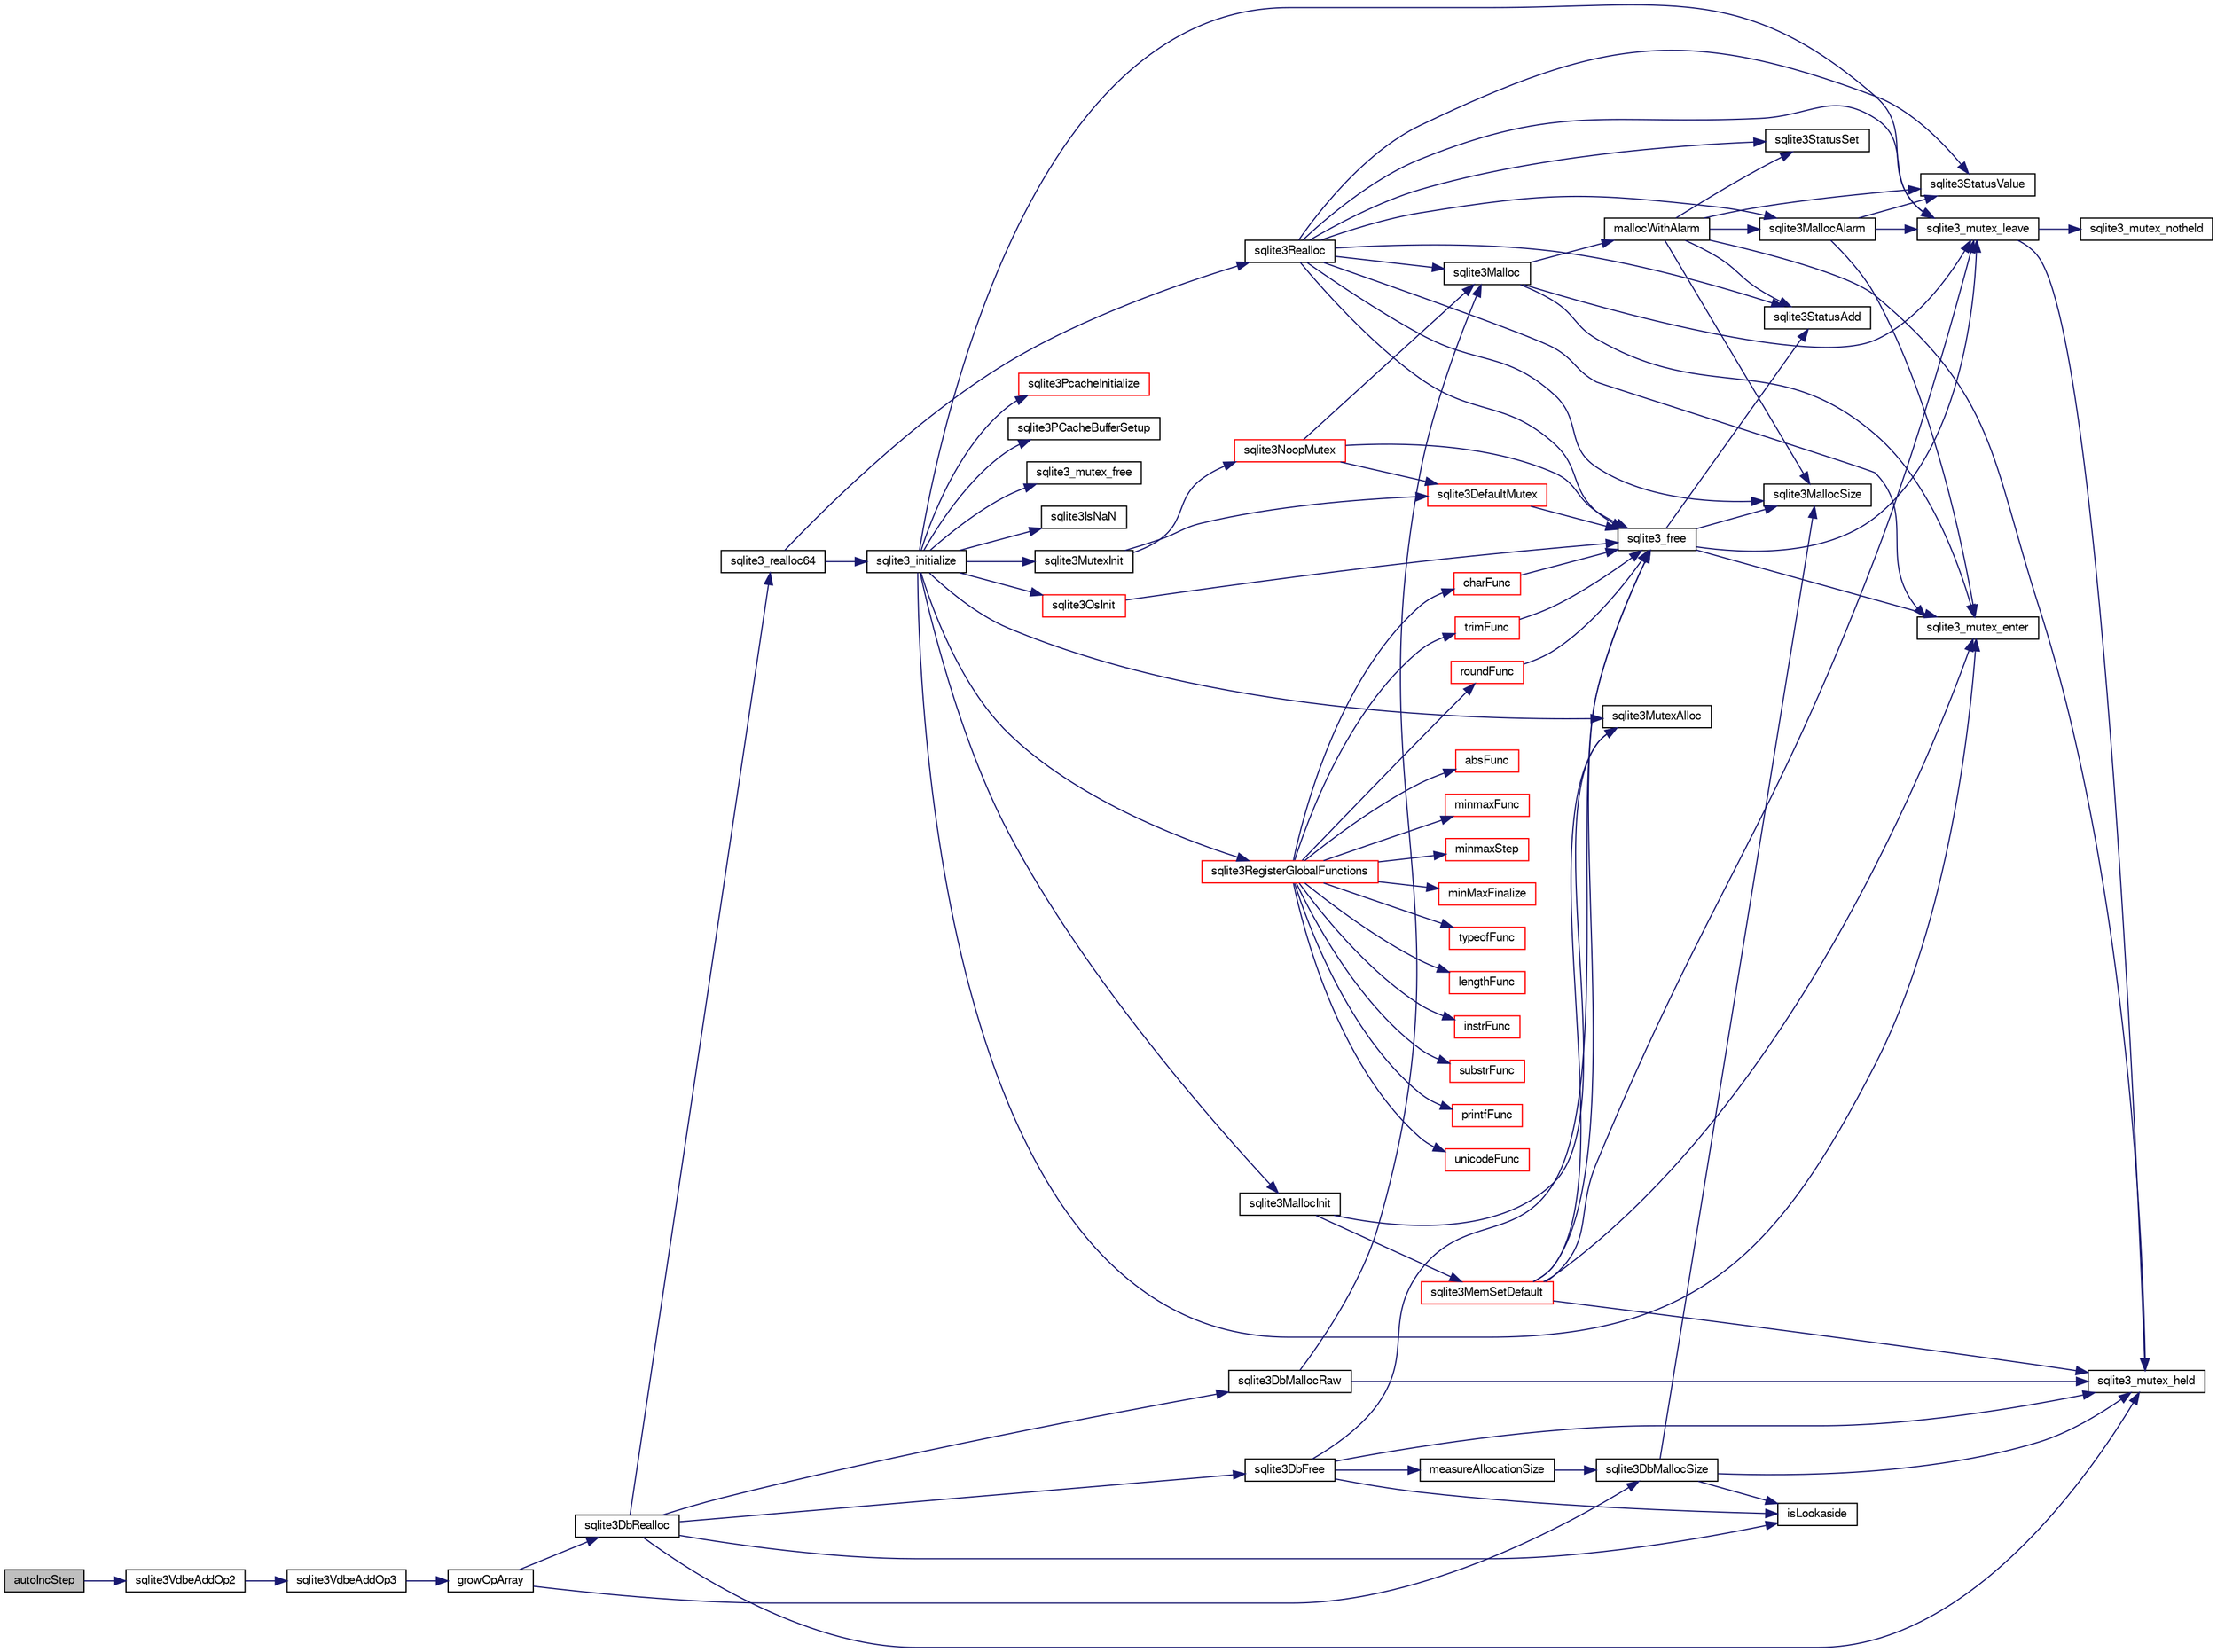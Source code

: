 digraph "autoIncStep"
{
  edge [fontname="FreeSans",fontsize="10",labelfontname="FreeSans",labelfontsize="10"];
  node [fontname="FreeSans",fontsize="10",shape=record];
  rankdir="LR";
  Node14369 [label="autoIncStep",height=0.2,width=0.4,color="black", fillcolor="grey75", style="filled", fontcolor="black"];
  Node14369 -> Node14370 [color="midnightblue",fontsize="10",style="solid",fontname="FreeSans"];
  Node14370 [label="sqlite3VdbeAddOp2",height=0.2,width=0.4,color="black", fillcolor="white", style="filled",URL="$sqlite3_8c.html#ae87204d7b069da19e4db0404c6deaae5"];
  Node14370 -> Node14371 [color="midnightblue",fontsize="10",style="solid",fontname="FreeSans"];
  Node14371 [label="sqlite3VdbeAddOp3",height=0.2,width=0.4,color="black", fillcolor="white", style="filled",URL="$sqlite3_8c.html#a29b4560b019211a73e1478cec7468345"];
  Node14371 -> Node14372 [color="midnightblue",fontsize="10",style="solid",fontname="FreeSans"];
  Node14372 [label="growOpArray",height=0.2,width=0.4,color="black", fillcolor="white", style="filled",URL="$sqlite3_8c.html#adb00b9ead01ffe0d757d5a6d0853ada5"];
  Node14372 -> Node14373 [color="midnightblue",fontsize="10",style="solid",fontname="FreeSans"];
  Node14373 [label="sqlite3DbRealloc",height=0.2,width=0.4,color="black", fillcolor="white", style="filled",URL="$sqlite3_8c.html#ae028f4902a9d29bcaf310ff289ee87dc"];
  Node14373 -> Node14374 [color="midnightblue",fontsize="10",style="solid",fontname="FreeSans"];
  Node14374 [label="sqlite3_mutex_held",height=0.2,width=0.4,color="black", fillcolor="white", style="filled",URL="$sqlite3_8c.html#acf77da68932b6bc163c5e68547ecc3e7"];
  Node14373 -> Node14375 [color="midnightblue",fontsize="10",style="solid",fontname="FreeSans"];
  Node14375 [label="sqlite3DbMallocRaw",height=0.2,width=0.4,color="black", fillcolor="white", style="filled",URL="$sqlite3_8c.html#abbe8be0cf7175e11ddc3e2218fad924e"];
  Node14375 -> Node14374 [color="midnightblue",fontsize="10",style="solid",fontname="FreeSans"];
  Node14375 -> Node14376 [color="midnightblue",fontsize="10",style="solid",fontname="FreeSans"];
  Node14376 [label="sqlite3Malloc",height=0.2,width=0.4,color="black", fillcolor="white", style="filled",URL="$sqlite3_8c.html#a361a2eaa846b1885f123abe46f5d8b2b"];
  Node14376 -> Node14377 [color="midnightblue",fontsize="10",style="solid",fontname="FreeSans"];
  Node14377 [label="sqlite3_mutex_enter",height=0.2,width=0.4,color="black", fillcolor="white", style="filled",URL="$sqlite3_8c.html#a1c12cde690bd89f104de5cbad12a6bf5"];
  Node14376 -> Node14378 [color="midnightblue",fontsize="10",style="solid",fontname="FreeSans"];
  Node14378 [label="mallocWithAlarm",height=0.2,width=0.4,color="black", fillcolor="white", style="filled",URL="$sqlite3_8c.html#ab070d5cf8e48ec8a6a43cf025d48598b"];
  Node14378 -> Node14374 [color="midnightblue",fontsize="10",style="solid",fontname="FreeSans"];
  Node14378 -> Node14379 [color="midnightblue",fontsize="10",style="solid",fontname="FreeSans"];
  Node14379 [label="sqlite3StatusSet",height=0.2,width=0.4,color="black", fillcolor="white", style="filled",URL="$sqlite3_8c.html#afec7586c01fcb5ea17dc9d7725a589d9"];
  Node14378 -> Node14380 [color="midnightblue",fontsize="10",style="solid",fontname="FreeSans"];
  Node14380 [label="sqlite3StatusValue",height=0.2,width=0.4,color="black", fillcolor="white", style="filled",URL="$sqlite3_8c.html#a30b8ac296c6e200c1fa57708d52c6ef6"];
  Node14378 -> Node14381 [color="midnightblue",fontsize="10",style="solid",fontname="FreeSans"];
  Node14381 [label="sqlite3MallocAlarm",height=0.2,width=0.4,color="black", fillcolor="white", style="filled",URL="$sqlite3_8c.html#ada66988e8471d1198f3219c062377508"];
  Node14381 -> Node14380 [color="midnightblue",fontsize="10",style="solid",fontname="FreeSans"];
  Node14381 -> Node14382 [color="midnightblue",fontsize="10",style="solid",fontname="FreeSans"];
  Node14382 [label="sqlite3_mutex_leave",height=0.2,width=0.4,color="black", fillcolor="white", style="filled",URL="$sqlite3_8c.html#a5838d235601dbd3c1fa993555c6bcc93"];
  Node14382 -> Node14374 [color="midnightblue",fontsize="10",style="solid",fontname="FreeSans"];
  Node14382 -> Node14383 [color="midnightblue",fontsize="10",style="solid",fontname="FreeSans"];
  Node14383 [label="sqlite3_mutex_notheld",height=0.2,width=0.4,color="black", fillcolor="white", style="filled",URL="$sqlite3_8c.html#a83967c837c1c000d3b5adcfaa688f5dc"];
  Node14381 -> Node14377 [color="midnightblue",fontsize="10",style="solid",fontname="FreeSans"];
  Node14378 -> Node14384 [color="midnightblue",fontsize="10",style="solid",fontname="FreeSans"];
  Node14384 [label="sqlite3MallocSize",height=0.2,width=0.4,color="black", fillcolor="white", style="filled",URL="$sqlite3_8c.html#acf5d2a5f35270bafb050bd2def576955"];
  Node14378 -> Node14385 [color="midnightblue",fontsize="10",style="solid",fontname="FreeSans"];
  Node14385 [label="sqlite3StatusAdd",height=0.2,width=0.4,color="black", fillcolor="white", style="filled",URL="$sqlite3_8c.html#afa029f93586aeab4cc85360905dae9cd"];
  Node14376 -> Node14382 [color="midnightblue",fontsize="10",style="solid",fontname="FreeSans"];
  Node14373 -> Node14386 [color="midnightblue",fontsize="10",style="solid",fontname="FreeSans"];
  Node14386 [label="isLookaside",height=0.2,width=0.4,color="black", fillcolor="white", style="filled",URL="$sqlite3_8c.html#a770fa05ff9717b75e16f4d968a77b897"];
  Node14373 -> Node14387 [color="midnightblue",fontsize="10",style="solid",fontname="FreeSans"];
  Node14387 [label="sqlite3DbFree",height=0.2,width=0.4,color="black", fillcolor="white", style="filled",URL="$sqlite3_8c.html#ac70ab821a6607b4a1b909582dc37a069"];
  Node14387 -> Node14374 [color="midnightblue",fontsize="10",style="solid",fontname="FreeSans"];
  Node14387 -> Node14388 [color="midnightblue",fontsize="10",style="solid",fontname="FreeSans"];
  Node14388 [label="measureAllocationSize",height=0.2,width=0.4,color="black", fillcolor="white", style="filled",URL="$sqlite3_8c.html#a45731e644a22fdb756e2b6337224217a"];
  Node14388 -> Node14389 [color="midnightblue",fontsize="10",style="solid",fontname="FreeSans"];
  Node14389 [label="sqlite3DbMallocSize",height=0.2,width=0.4,color="black", fillcolor="white", style="filled",URL="$sqlite3_8c.html#aa397e5a8a03495203a0767abf0a71f86"];
  Node14389 -> Node14384 [color="midnightblue",fontsize="10",style="solid",fontname="FreeSans"];
  Node14389 -> Node14374 [color="midnightblue",fontsize="10",style="solid",fontname="FreeSans"];
  Node14389 -> Node14386 [color="midnightblue",fontsize="10",style="solid",fontname="FreeSans"];
  Node14387 -> Node14386 [color="midnightblue",fontsize="10",style="solid",fontname="FreeSans"];
  Node14387 -> Node14390 [color="midnightblue",fontsize="10",style="solid",fontname="FreeSans"];
  Node14390 [label="sqlite3_free",height=0.2,width=0.4,color="black", fillcolor="white", style="filled",URL="$sqlite3_8c.html#a6552349e36a8a691af5487999ab09519"];
  Node14390 -> Node14377 [color="midnightblue",fontsize="10",style="solid",fontname="FreeSans"];
  Node14390 -> Node14385 [color="midnightblue",fontsize="10",style="solid",fontname="FreeSans"];
  Node14390 -> Node14384 [color="midnightblue",fontsize="10",style="solid",fontname="FreeSans"];
  Node14390 -> Node14382 [color="midnightblue",fontsize="10",style="solid",fontname="FreeSans"];
  Node14373 -> Node14391 [color="midnightblue",fontsize="10",style="solid",fontname="FreeSans"];
  Node14391 [label="sqlite3_realloc64",height=0.2,width=0.4,color="black", fillcolor="white", style="filled",URL="$sqlite3_8c.html#a3765a714077ee547e811034236dc9ecd"];
  Node14391 -> Node14392 [color="midnightblue",fontsize="10",style="solid",fontname="FreeSans"];
  Node14392 [label="sqlite3_initialize",height=0.2,width=0.4,color="black", fillcolor="white", style="filled",URL="$sqlite3_8c.html#ab0c0ee2d5d4cf8b28e9572296a8861df"];
  Node14392 -> Node14393 [color="midnightblue",fontsize="10",style="solid",fontname="FreeSans"];
  Node14393 [label="sqlite3MutexInit",height=0.2,width=0.4,color="black", fillcolor="white", style="filled",URL="$sqlite3_8c.html#a7906afcdd1cdb3d0007eb932398a1158"];
  Node14393 -> Node14394 [color="midnightblue",fontsize="10",style="solid",fontname="FreeSans"];
  Node14394 [label="sqlite3DefaultMutex",height=0.2,width=0.4,color="red", fillcolor="white", style="filled",URL="$sqlite3_8c.html#ac895a71e325f9b2f9b862f737c17aca8"];
  Node14394 -> Node14390 [color="midnightblue",fontsize="10",style="solid",fontname="FreeSans"];
  Node14393 -> Node14403 [color="midnightblue",fontsize="10",style="solid",fontname="FreeSans"];
  Node14403 [label="sqlite3NoopMutex",height=0.2,width=0.4,color="red", fillcolor="white", style="filled",URL="$sqlite3_8c.html#a09742cde9ef371d94f8201d2cdb543e4"];
  Node14403 -> Node14376 [color="midnightblue",fontsize="10",style="solid",fontname="FreeSans"];
  Node14403 -> Node14390 [color="midnightblue",fontsize="10",style="solid",fontname="FreeSans"];
  Node14403 -> Node14394 [color="midnightblue",fontsize="10",style="solid",fontname="FreeSans"];
  Node14392 -> Node14411 [color="midnightblue",fontsize="10",style="solid",fontname="FreeSans"];
  Node14411 [label="sqlite3MutexAlloc",height=0.2,width=0.4,color="black", fillcolor="white", style="filled",URL="$sqlite3_8c.html#a0e3f432ee581f6876b590e7ad7e84e19"];
  Node14392 -> Node14377 [color="midnightblue",fontsize="10",style="solid",fontname="FreeSans"];
  Node14392 -> Node14412 [color="midnightblue",fontsize="10",style="solid",fontname="FreeSans"];
  Node14412 [label="sqlite3MallocInit",height=0.2,width=0.4,color="black", fillcolor="white", style="filled",URL="$sqlite3_8c.html#a9e06f9e7cad0d83ce80ab493c9533552"];
  Node14412 -> Node14413 [color="midnightblue",fontsize="10",style="solid",fontname="FreeSans"];
  Node14413 [label="sqlite3MemSetDefault",height=0.2,width=0.4,color="red", fillcolor="white", style="filled",URL="$sqlite3_8c.html#a162fbfd727e92c5f8f72625b5ff62549"];
  Node14413 -> Node14411 [color="midnightblue",fontsize="10",style="solid",fontname="FreeSans"];
  Node14413 -> Node14377 [color="midnightblue",fontsize="10",style="solid",fontname="FreeSans"];
  Node14413 -> Node14382 [color="midnightblue",fontsize="10",style="solid",fontname="FreeSans"];
  Node14413 -> Node14374 [color="midnightblue",fontsize="10",style="solid",fontname="FreeSans"];
  Node14413 -> Node14390 [color="midnightblue",fontsize="10",style="solid",fontname="FreeSans"];
  Node14412 -> Node14411 [color="midnightblue",fontsize="10",style="solid",fontname="FreeSans"];
  Node14392 -> Node14382 [color="midnightblue",fontsize="10",style="solid",fontname="FreeSans"];
  Node14392 -> Node14500 [color="midnightblue",fontsize="10",style="solid",fontname="FreeSans"];
  Node14500 [label="sqlite3RegisterGlobalFunctions",height=0.2,width=0.4,color="red", fillcolor="white", style="filled",URL="$sqlite3_8c.html#a9f75bd111010f29e1b8d74344473c4ec"];
  Node14500 -> Node14501 [color="midnightblue",fontsize="10",style="solid",fontname="FreeSans"];
  Node14501 [label="trimFunc",height=0.2,width=0.4,color="red", fillcolor="white", style="filled",URL="$sqlite3_8c.html#afad56dbe7f08139a630156e644b14704"];
  Node14501 -> Node14390 [color="midnightblue",fontsize="10",style="solid",fontname="FreeSans"];
  Node14500 -> Node14514 [color="midnightblue",fontsize="10",style="solid",fontname="FreeSans"];
  Node14514 [label="minmaxFunc",height=0.2,width=0.4,color="red", fillcolor="white", style="filled",URL="$sqlite3_8c.html#a4d00f48b948fd73cb70bcfd1efc0bfb0"];
  Node14500 -> Node14523 [color="midnightblue",fontsize="10",style="solid",fontname="FreeSans"];
  Node14523 [label="minmaxStep",height=0.2,width=0.4,color="red", fillcolor="white", style="filled",URL="$sqlite3_8c.html#a5b4c0da0f3b61d7ff25ebd30aa22cca4"];
  Node14500 -> Node14527 [color="midnightblue",fontsize="10",style="solid",fontname="FreeSans"];
  Node14527 [label="minMaxFinalize",height=0.2,width=0.4,color="red", fillcolor="white", style="filled",URL="$sqlite3_8c.html#a0439dd90934a2dee93517c50884d5924"];
  Node14500 -> Node14528 [color="midnightblue",fontsize="10",style="solid",fontname="FreeSans"];
  Node14528 [label="typeofFunc",height=0.2,width=0.4,color="red", fillcolor="white", style="filled",URL="$sqlite3_8c.html#aba6c564ff0d6b017de448469d0fb243f"];
  Node14500 -> Node14529 [color="midnightblue",fontsize="10",style="solid",fontname="FreeSans"];
  Node14529 [label="lengthFunc",height=0.2,width=0.4,color="red", fillcolor="white", style="filled",URL="$sqlite3_8c.html#affdabf006c37c26a1c3e325badb83546"];
  Node14500 -> Node14534 [color="midnightblue",fontsize="10",style="solid",fontname="FreeSans"];
  Node14534 [label="instrFunc",height=0.2,width=0.4,color="red", fillcolor="white", style="filled",URL="$sqlite3_8c.html#a8f86ca540b92ac28aaefaa126170cf8c"];
  Node14500 -> Node14536 [color="midnightblue",fontsize="10",style="solid",fontname="FreeSans"];
  Node14536 [label="substrFunc",height=0.2,width=0.4,color="red", fillcolor="white", style="filled",URL="$sqlite3_8c.html#a8a8739d9af5589338113371e440b2734"];
  Node14500 -> Node14541 [color="midnightblue",fontsize="10",style="solid",fontname="FreeSans"];
  Node14541 [label="printfFunc",height=0.2,width=0.4,color="red", fillcolor="white", style="filled",URL="$sqlite3_8c.html#a80ca21d434c7c5b6668bee721331dda8"];
  Node14500 -> Node14543 [color="midnightblue",fontsize="10",style="solid",fontname="FreeSans"];
  Node14543 [label="unicodeFunc",height=0.2,width=0.4,color="red", fillcolor="white", style="filled",URL="$sqlite3_8c.html#a1d3d012cbe2276d8d713be80884db355"];
  Node14500 -> Node14545 [color="midnightblue",fontsize="10",style="solid",fontname="FreeSans"];
  Node14545 [label="charFunc",height=0.2,width=0.4,color="red", fillcolor="white", style="filled",URL="$sqlite3_8c.html#ab9b72ce47fcea3c3b92e816435a0fd91"];
  Node14545 -> Node14390 [color="midnightblue",fontsize="10",style="solid",fontname="FreeSans"];
  Node14500 -> Node14546 [color="midnightblue",fontsize="10",style="solid",fontname="FreeSans"];
  Node14546 [label="absFunc",height=0.2,width=0.4,color="red", fillcolor="white", style="filled",URL="$sqlite3_8c.html#af271994a34f441432d50d7095e0ed23d"];
  Node14500 -> Node14551 [color="midnightblue",fontsize="10",style="solid",fontname="FreeSans"];
  Node14551 [label="roundFunc",height=0.2,width=0.4,color="red", fillcolor="white", style="filled",URL="$sqlite3_8c.html#a8c444ba254edc27891111b76e7ba85e7"];
  Node14551 -> Node14390 [color="midnightblue",fontsize="10",style="solid",fontname="FreeSans"];
  Node14392 -> Node14648 [color="midnightblue",fontsize="10",style="solid",fontname="FreeSans"];
  Node14648 [label="sqlite3PcacheInitialize",height=0.2,width=0.4,color="red", fillcolor="white", style="filled",URL="$sqlite3_8c.html#a2902c61ddc88bea002c4d69fe4052b1f"];
  Node14392 -> Node14649 [color="midnightblue",fontsize="10",style="solid",fontname="FreeSans"];
  Node14649 [label="sqlite3OsInit",height=0.2,width=0.4,color="red", fillcolor="white", style="filled",URL="$sqlite3_8c.html#afeaa886fe1ca086a30fd278b1d069762"];
  Node14649 -> Node14390 [color="midnightblue",fontsize="10",style="solid",fontname="FreeSans"];
  Node14392 -> Node14653 [color="midnightblue",fontsize="10",style="solid",fontname="FreeSans"];
  Node14653 [label="sqlite3PCacheBufferSetup",height=0.2,width=0.4,color="black", fillcolor="white", style="filled",URL="$sqlite3_8c.html#ad18a1eebefdfbc4254f473f7b0101937"];
  Node14392 -> Node14654 [color="midnightblue",fontsize="10",style="solid",fontname="FreeSans"];
  Node14654 [label="sqlite3_mutex_free",height=0.2,width=0.4,color="black", fillcolor="white", style="filled",URL="$sqlite3_8c.html#a2db2e72e08f6873afa9c61b0ec726fec"];
  Node14392 -> Node14436 [color="midnightblue",fontsize="10",style="solid",fontname="FreeSans"];
  Node14436 [label="sqlite3IsNaN",height=0.2,width=0.4,color="black", fillcolor="white", style="filled",URL="$sqlite3_8c.html#aed4d78203877c3486765ccbc7feebb50"];
  Node14391 -> Node14425 [color="midnightblue",fontsize="10",style="solid",fontname="FreeSans"];
  Node14425 [label="sqlite3Realloc",height=0.2,width=0.4,color="black", fillcolor="white", style="filled",URL="$sqlite3_8c.html#ad53aefdfc088f622e23ffe838201fe22"];
  Node14425 -> Node14376 [color="midnightblue",fontsize="10",style="solid",fontname="FreeSans"];
  Node14425 -> Node14390 [color="midnightblue",fontsize="10",style="solid",fontname="FreeSans"];
  Node14425 -> Node14384 [color="midnightblue",fontsize="10",style="solid",fontname="FreeSans"];
  Node14425 -> Node14377 [color="midnightblue",fontsize="10",style="solid",fontname="FreeSans"];
  Node14425 -> Node14379 [color="midnightblue",fontsize="10",style="solid",fontname="FreeSans"];
  Node14425 -> Node14380 [color="midnightblue",fontsize="10",style="solid",fontname="FreeSans"];
  Node14425 -> Node14381 [color="midnightblue",fontsize="10",style="solid",fontname="FreeSans"];
  Node14425 -> Node14385 [color="midnightblue",fontsize="10",style="solid",fontname="FreeSans"];
  Node14425 -> Node14382 [color="midnightblue",fontsize="10",style="solid",fontname="FreeSans"];
  Node14372 -> Node14389 [color="midnightblue",fontsize="10",style="solid",fontname="FreeSans"];
}
